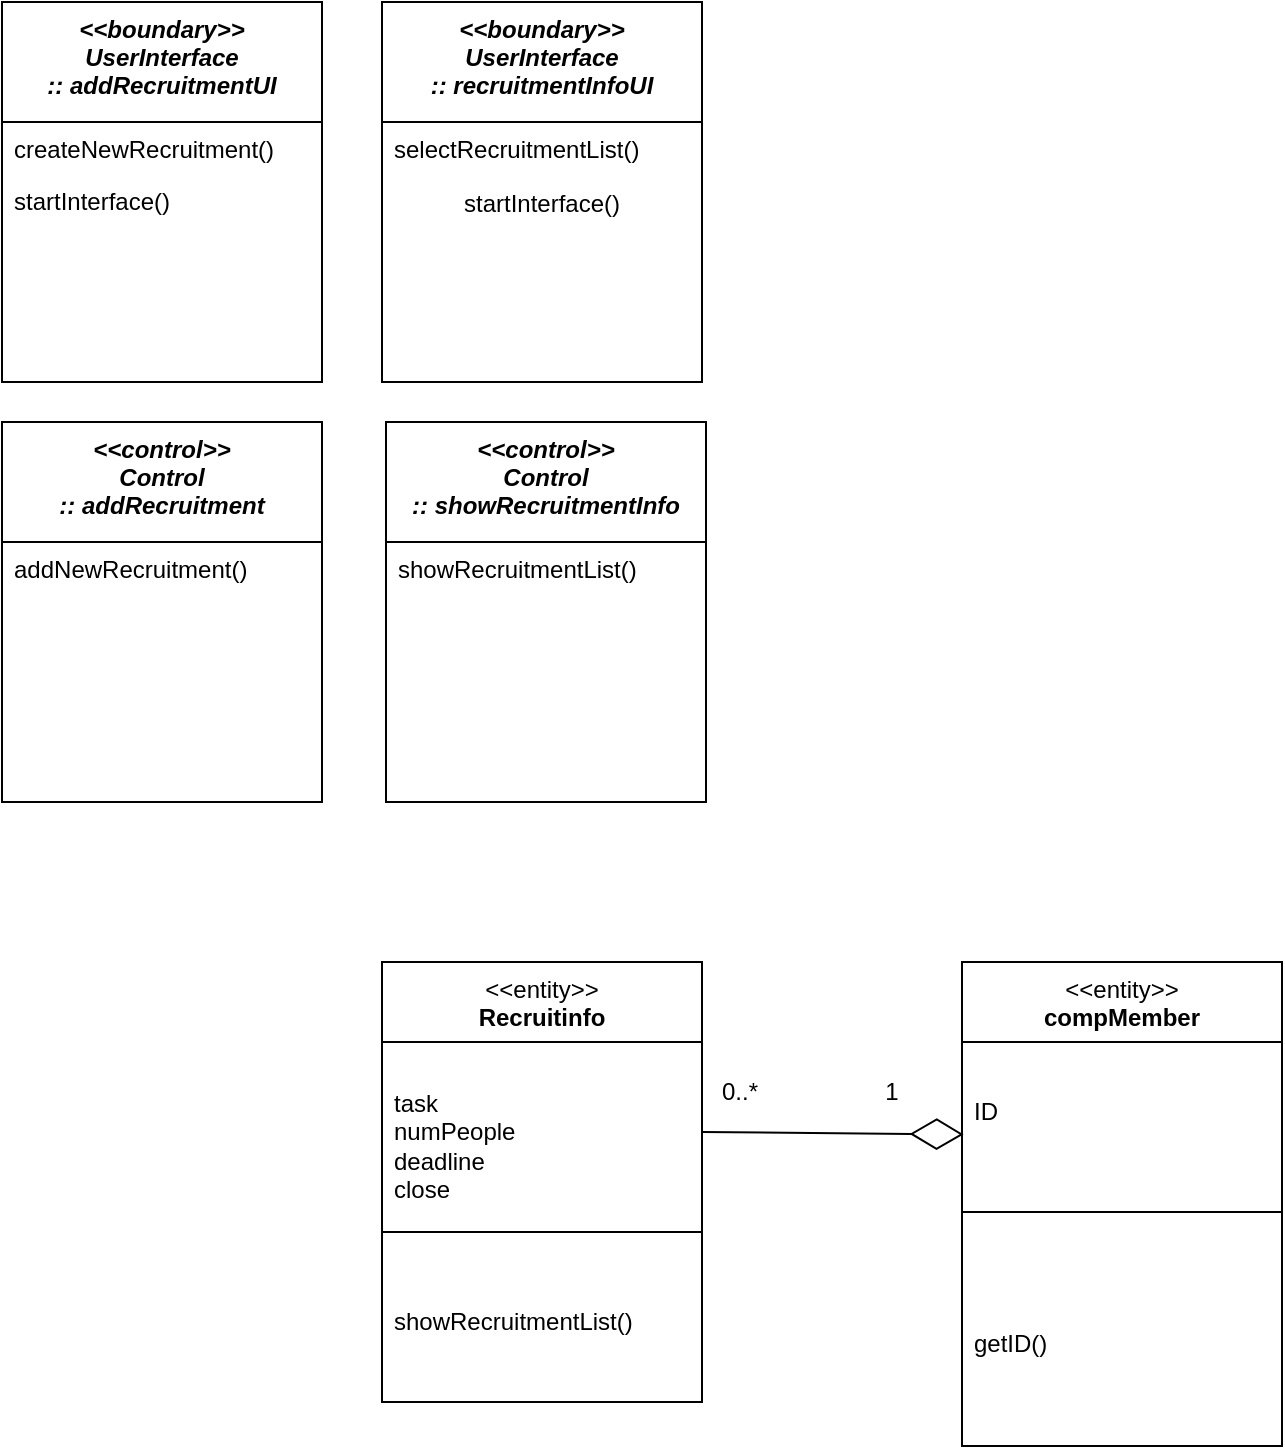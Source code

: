 <mxfile version="21.3.2" type="device">
  <diagram id="C5RBs43oDa-KdzZeNtuy" name="Page-1">
    <mxGraphModel dx="1050" dy="573" grid="1" gridSize="10" guides="1" tooltips="1" connect="1" arrows="1" fold="1" page="1" pageScale="1" pageWidth="827" pageHeight="1169" math="0" shadow="0">
      <root>
        <mxCell id="WIyWlLk6GJQsqaUBKTNV-0" />
        <mxCell id="WIyWlLk6GJQsqaUBKTNV-1" parent="WIyWlLk6GJQsqaUBKTNV-0" />
        <mxCell id="zkfFHV4jXpPFQw0GAbJ--0" value="&lt;&lt;boundary&gt;&gt;&#xa;UserInterface&#xa;:: addRecruitmentUI" style="swimlane;fontStyle=3;align=center;verticalAlign=top;childLayout=stackLayout;horizontal=1;startSize=60;horizontalStack=0;resizeParent=1;resizeLast=0;collapsible=1;marginBottom=0;rounded=0;shadow=0;strokeWidth=1;" parent="WIyWlLk6GJQsqaUBKTNV-1" vertex="1">
          <mxGeometry x="30" y="70" width="160" height="190" as="geometry">
            <mxRectangle x="30" y="70" width="160" height="26" as="alternateBounds" />
          </mxGeometry>
        </mxCell>
        <mxCell id="zkfFHV4jXpPFQw0GAbJ--1" value="createNewRecruitment()" style="text;align=left;verticalAlign=top;spacingLeft=4;spacingRight=4;overflow=hidden;rotatable=0;points=[[0,0.5],[1,0.5]];portConstraint=eastwest;" parent="zkfFHV4jXpPFQw0GAbJ--0" vertex="1">
          <mxGeometry y="60" width="160" height="26" as="geometry" />
        </mxCell>
        <mxCell id="zkfFHV4jXpPFQw0GAbJ--3" value="startInterface()" style="text;align=left;verticalAlign=top;spacingLeft=4;spacingRight=4;overflow=hidden;rotatable=0;points=[[0,0.5],[1,0.5]];portConstraint=eastwest;rounded=0;shadow=0;html=0;" parent="zkfFHV4jXpPFQw0GAbJ--0" vertex="1">
          <mxGeometry y="86" width="160" height="26" as="geometry" />
        </mxCell>
        <mxCell id="wYJamgQq37HB7CYXL51l-7" value="&lt;&lt;boundary&gt;&gt;&#xa;UserInterface&#xa;:: recruitmentInfoUI" style="swimlane;fontStyle=3;align=center;verticalAlign=top;childLayout=stackLayout;horizontal=1;startSize=60;horizontalStack=0;resizeParent=1;resizeLast=0;collapsible=1;marginBottom=0;rounded=0;shadow=0;strokeWidth=1;" parent="WIyWlLk6GJQsqaUBKTNV-1" vertex="1">
          <mxGeometry x="220" y="70" width="160" height="190" as="geometry">
            <mxRectangle x="230" y="140" width="160" height="26" as="alternateBounds" />
          </mxGeometry>
        </mxCell>
        <mxCell id="wYJamgQq37HB7CYXL51l-8" value="selectRecruitmentList()" style="text;align=left;verticalAlign=top;spacingLeft=4;spacingRight=4;overflow=hidden;rotatable=0;points=[[0,0.5],[1,0.5]];portConstraint=eastwest;" parent="wYJamgQq37HB7CYXL51l-7" vertex="1">
          <mxGeometry y="60" width="160" height="26" as="geometry" />
        </mxCell>
        <mxCell id="wYJamgQq37HB7CYXL51l-10" value="startInterface()" style="text;html=1;strokeColor=none;fillColor=none;align=center;verticalAlign=middle;whiteSpace=wrap;rounded=0;" parent="wYJamgQq37HB7CYXL51l-7" vertex="1">
          <mxGeometry y="86" width="160" height="30" as="geometry" />
        </mxCell>
        <mxCell id="wYJamgQq37HB7CYXL51l-19" value="&lt;&lt;control&gt;&gt;&#xa;Control&#xa;:: addRecruitment" style="swimlane;fontStyle=3;align=center;verticalAlign=top;childLayout=stackLayout;horizontal=1;startSize=60;horizontalStack=0;resizeParent=1;resizeLast=0;collapsible=1;marginBottom=0;rounded=0;shadow=0;strokeWidth=1;" parent="WIyWlLk6GJQsqaUBKTNV-1" vertex="1">
          <mxGeometry x="30" y="280" width="160" height="190" as="geometry">
            <mxRectangle x="30" y="70" width="160" height="26" as="alternateBounds" />
          </mxGeometry>
        </mxCell>
        <mxCell id="wYJamgQq37HB7CYXL51l-20" value="addNewRecruitment()" style="text;align=left;verticalAlign=top;spacingLeft=4;spacingRight=4;overflow=hidden;rotatable=0;points=[[0,0.5],[1,0.5]];portConstraint=eastwest;" parent="wYJamgQq37HB7CYXL51l-19" vertex="1">
          <mxGeometry y="60" width="160" height="26" as="geometry" />
        </mxCell>
        <mxCell id="wYJamgQq37HB7CYXL51l-22" value="&lt;&lt;control&gt;&gt;&#xa;Control&#xa;:: showRecruitmentInfo" style="swimlane;fontStyle=3;align=center;verticalAlign=top;childLayout=stackLayout;horizontal=1;startSize=60;horizontalStack=0;resizeParent=1;resizeLast=0;collapsible=1;marginBottom=0;rounded=0;shadow=0;strokeWidth=1;" parent="WIyWlLk6GJQsqaUBKTNV-1" vertex="1">
          <mxGeometry x="222" y="280" width="160" height="190" as="geometry">
            <mxRectangle x="30" y="70" width="160" height="26" as="alternateBounds" />
          </mxGeometry>
        </mxCell>
        <mxCell id="wYJamgQq37HB7CYXL51l-23" value="showRecruitmentList()" style="text;align=left;verticalAlign=top;spacingLeft=4;spacingRight=4;overflow=hidden;rotatable=0;points=[[0,0.5],[1,0.5]];portConstraint=eastwest;" parent="wYJamgQq37HB7CYXL51l-22" vertex="1">
          <mxGeometry y="60" width="160" height="26" as="geometry" />
        </mxCell>
        <mxCell id="wYJamgQq37HB7CYXL51l-43" value="&amp;lt;&amp;lt;entity&amp;gt;&amp;gt;&lt;br&gt;&lt;b&gt;Recruitinfo&lt;/b&gt;" style="swimlane;fontStyle=0;align=center;verticalAlign=top;childLayout=stackLayout;horizontal=1;startSize=40;horizontalStack=0;resizeParent=1;resizeParentMax=0;resizeLast=0;collapsible=0;marginBottom=0;html=1;whiteSpace=wrap;" parent="WIyWlLk6GJQsqaUBKTNV-1" vertex="1">
          <mxGeometry x="220" y="550" width="160" height="220" as="geometry" />
        </mxCell>
        <mxCell id="wYJamgQq37HB7CYXL51l-44" value="&lt;br&gt;task&lt;br&gt;numPeople&lt;br&gt;deadline&lt;br&gt;close" style="text;html=1;strokeColor=none;fillColor=none;align=left;verticalAlign=middle;spacingLeft=4;spacingRight=4;overflow=hidden;rotatable=0;points=[[0,0.5],[1,0.5]];portConstraint=eastwest;whiteSpace=wrap;" parent="wYJamgQq37HB7CYXL51l-43" vertex="1">
          <mxGeometry y="40" width="160" height="90" as="geometry" />
        </mxCell>
        <mxCell id="wYJamgQq37HB7CYXL51l-45" value="" style="line;strokeWidth=1;fillColor=none;align=left;verticalAlign=middle;spacingTop=-1;spacingLeft=3;spacingRight=3;rotatable=0;labelPosition=right;points=[];portConstraint=eastwest;" parent="wYJamgQq37HB7CYXL51l-43" vertex="1">
          <mxGeometry y="130" width="160" height="10" as="geometry" />
        </mxCell>
        <mxCell id="wYJamgQq37HB7CYXL51l-46" value="showRecruitmentList()&lt;br&gt;" style="text;html=1;strokeColor=none;fillColor=none;align=left;verticalAlign=middle;spacingLeft=4;spacingRight=4;overflow=hidden;rotatable=0;points=[[0,0.5],[1,0.5]];portConstraint=eastwest;whiteSpace=wrap;" parent="wYJamgQq37HB7CYXL51l-43" vertex="1">
          <mxGeometry y="140" width="160" height="80" as="geometry" />
        </mxCell>
        <mxCell id="wYJamgQq37HB7CYXL51l-47" value="&amp;lt;&amp;lt;entity&amp;gt;&amp;gt;&lt;br&gt;&lt;b&gt;compMember&lt;/b&gt;" style="swimlane;fontStyle=0;align=center;verticalAlign=top;childLayout=stackLayout;horizontal=1;startSize=40;horizontalStack=0;resizeParent=1;resizeParentMax=0;resizeLast=0;collapsible=0;marginBottom=0;html=1;whiteSpace=wrap;" parent="WIyWlLk6GJQsqaUBKTNV-1" vertex="1">
          <mxGeometry x="510" y="550" width="160" height="242" as="geometry" />
        </mxCell>
        <mxCell id="wYJamgQq37HB7CYXL51l-48" value="ID" style="text;html=1;strokeColor=none;fillColor=none;align=left;verticalAlign=middle;spacingLeft=4;spacingRight=4;overflow=hidden;rotatable=0;points=[[0,0.5],[1,0.5]];portConstraint=eastwest;whiteSpace=wrap;" parent="wYJamgQq37HB7CYXL51l-47" vertex="1">
          <mxGeometry y="40" width="160" height="70" as="geometry" />
        </mxCell>
        <mxCell id="wYJamgQq37HB7CYXL51l-49" value="" style="line;strokeWidth=1;fillColor=none;align=left;verticalAlign=middle;spacingTop=-1;spacingLeft=3;spacingRight=3;rotatable=0;labelPosition=right;points=[];portConstraint=eastwest;" parent="wYJamgQq37HB7CYXL51l-47" vertex="1">
          <mxGeometry y="110" width="160" height="30" as="geometry" />
        </mxCell>
        <mxCell id="wYJamgQq37HB7CYXL51l-50" value="getID()" style="text;html=1;strokeColor=none;fillColor=none;align=left;verticalAlign=middle;spacingLeft=4;spacingRight=4;overflow=hidden;rotatable=0;points=[[0,0.5],[1,0.5]];portConstraint=eastwest;whiteSpace=wrap;" parent="wYJamgQq37HB7CYXL51l-47" vertex="1">
          <mxGeometry y="140" width="160" height="102" as="geometry" />
        </mxCell>
        <mxCell id="wYJamgQq37HB7CYXL51l-54" value="1" style="text;html=1;strokeColor=none;fillColor=none;align=center;verticalAlign=middle;whiteSpace=wrap;rounded=0;" parent="WIyWlLk6GJQsqaUBKTNV-1" vertex="1">
          <mxGeometry x="460" y="600" width="30" height="30" as="geometry" />
        </mxCell>
        <mxCell id="wYJamgQq37HB7CYXL51l-53" value="" style="endArrow=diamondThin;endFill=0;endSize=24;html=1;rounded=0;entryX=0.005;entryY=0.66;entryDx=0;entryDy=0;exitX=1;exitY=0.5;exitDx=0;exitDy=0;entryPerimeter=0;" parent="WIyWlLk6GJQsqaUBKTNV-1" source="wYJamgQq37HB7CYXL51l-44" target="wYJamgQq37HB7CYXL51l-48" edge="1">
          <mxGeometry width="160" relative="1" as="geometry">
            <mxPoint x="490" y="810" as="sourcePoint" />
            <mxPoint x="650" y="810" as="targetPoint" />
          </mxGeometry>
        </mxCell>
        <mxCell id="wYJamgQq37HB7CYXL51l-56" value="0..*" style="text;html=1;strokeColor=none;fillColor=none;align=center;verticalAlign=middle;whiteSpace=wrap;rounded=0;" parent="WIyWlLk6GJQsqaUBKTNV-1" vertex="1">
          <mxGeometry x="384" y="600" width="30" height="30" as="geometry" />
        </mxCell>
      </root>
    </mxGraphModel>
  </diagram>
</mxfile>
